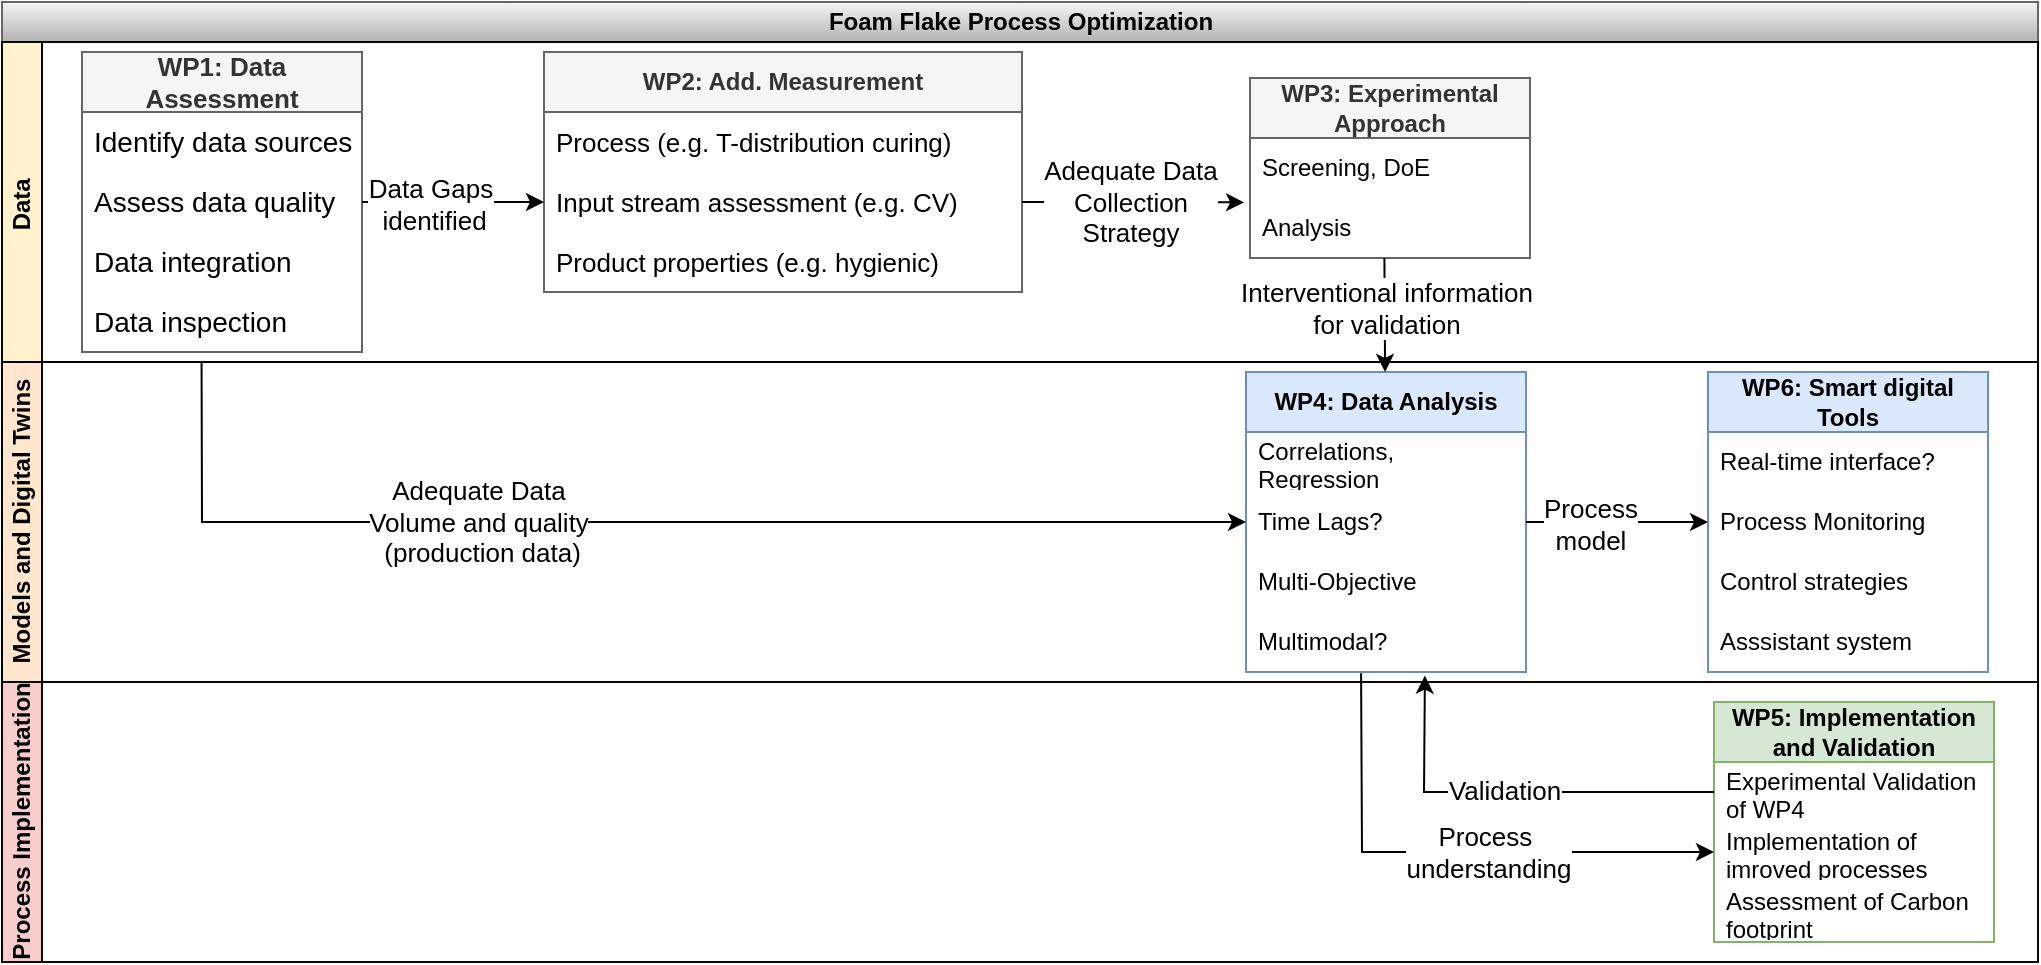 <mxfile version="21.5.0" type="github">
  <diagram name="Seite-1" id="T41aPdBwzsHv2q6OGj34">
    <mxGraphModel dx="1012" dy="654" grid="1" gridSize="10" guides="1" tooltips="1" connect="1" arrows="1" fold="1" page="1" pageScale="1" pageWidth="1169" pageHeight="827" math="0" shadow="0">
      <root>
        <mxCell id="0" />
        <mxCell id="1" parent="0" />
        <mxCell id="BkMjcw45u_y2mt4G_aN7-1" value="Foam Flake Process Optimization" style="swimlane;childLayout=stackLayout;resizeParent=1;resizeParentMax=0;horizontal=1;startSize=20;horizontalStack=0;html=1;fillColor=#f5f5f5;strokeColor=#666666;gradientColor=#b3b3b3;" parent="1" vertex="1">
          <mxGeometry x="122" y="100" width="1018" height="480" as="geometry" />
        </mxCell>
        <mxCell id="BkMjcw45u_y2mt4G_aN7-2" value="Data&amp;nbsp;" style="swimlane;startSize=20;horizontal=0;html=1;fillColor=#fff2cc;strokeColor=#080703;" parent="BkMjcw45u_y2mt4G_aN7-1" vertex="1">
          <mxGeometry y="20" width="1018" height="160" as="geometry" />
        </mxCell>
        <mxCell id="BkMjcw45u_y2mt4G_aN7-9" value="&lt;b style=&quot;font-size: 13px;&quot;&gt;WP1: Data Assessment&lt;/b&gt;" style="swimlane;fontStyle=0;childLayout=stackLayout;horizontal=1;startSize=30;horizontalStack=0;resizeParent=1;resizeParentMax=0;resizeLast=0;collapsible=1;marginBottom=0;whiteSpace=wrap;html=1;fillColor=#f5f5f5;fontColor=#333333;strokeColor=#666666;fontSize=13;" parent="BkMjcw45u_y2mt4G_aN7-2" vertex="1">
          <mxGeometry x="40" y="5" width="140" height="150" as="geometry" />
        </mxCell>
        <mxCell id="BkMjcw45u_y2mt4G_aN7-10" value="Identify data sources" style="text;strokeColor=none;fillColor=none;align=left;verticalAlign=middle;spacingLeft=4;spacingRight=4;overflow=hidden;points=[[0,0.5],[1,0.5]];portConstraint=eastwest;rotatable=0;whiteSpace=wrap;html=1;fontSize=14;" parent="BkMjcw45u_y2mt4G_aN7-9" vertex="1">
          <mxGeometry y="30" width="140" height="30" as="geometry" />
        </mxCell>
        <mxCell id="BkMjcw45u_y2mt4G_aN7-11" value="Assess data quality" style="text;strokeColor=none;fillColor=none;align=left;verticalAlign=middle;spacingLeft=4;spacingRight=4;overflow=hidden;points=[[0,0.5],[1,0.5]];portConstraint=eastwest;rotatable=0;whiteSpace=wrap;html=1;fontSize=14;" parent="BkMjcw45u_y2mt4G_aN7-9" vertex="1">
          <mxGeometry y="60" width="140" height="30" as="geometry" />
        </mxCell>
        <mxCell id="BkMjcw45u_y2mt4G_aN7-12" value="Data integration" style="text;strokeColor=none;fillColor=none;align=left;verticalAlign=middle;spacingLeft=4;spacingRight=4;overflow=hidden;points=[[0,0.5],[1,0.5]];portConstraint=eastwest;rotatable=0;whiteSpace=wrap;html=1;fontSize=14;" parent="BkMjcw45u_y2mt4G_aN7-9" vertex="1">
          <mxGeometry y="90" width="140" height="30" as="geometry" />
        </mxCell>
        <mxCell id="BkMjcw45u_y2mt4G_aN7-13" value="Data inspection" style="text;strokeColor=none;fillColor=none;align=left;verticalAlign=middle;spacingLeft=4;spacingRight=4;overflow=hidden;points=[[0,0.5],[1,0.5]];portConstraint=eastwest;rotatable=0;whiteSpace=wrap;html=1;fontSize=14;" parent="BkMjcw45u_y2mt4G_aN7-9" vertex="1">
          <mxGeometry y="120" width="140" height="30" as="geometry" />
        </mxCell>
        <mxCell id="BkMjcw45u_y2mt4G_aN7-15" value="&lt;b&gt;WP2: Add. Measurement&lt;/b&gt;" style="swimlane;fontStyle=0;childLayout=stackLayout;horizontal=1;startSize=30;horizontalStack=0;resizeParent=1;resizeParentMax=0;resizeLast=0;collapsible=1;marginBottom=0;whiteSpace=wrap;html=1;fillColor=#f5f5f5;fontColor=#333333;strokeColor=#666666;" parent="BkMjcw45u_y2mt4G_aN7-2" vertex="1">
          <mxGeometry x="271" y="5" width="239" height="120" as="geometry" />
        </mxCell>
        <mxCell id="BkMjcw45u_y2mt4G_aN7-16" value="Process (e.g. T-distribution curing)" style="text;strokeColor=none;fillColor=none;align=left;verticalAlign=middle;spacingLeft=4;spacingRight=4;overflow=hidden;points=[[0,0.5],[1,0.5]];portConstraint=eastwest;rotatable=0;whiteSpace=wrap;html=1;fontSize=13;" parent="BkMjcw45u_y2mt4G_aN7-15" vertex="1">
          <mxGeometry y="30" width="239" height="30" as="geometry" />
        </mxCell>
        <mxCell id="BkMjcw45u_y2mt4G_aN7-17" value="Input stream assessment (e.g. CV)" style="text;strokeColor=none;fillColor=none;align=left;verticalAlign=middle;spacingLeft=4;spacingRight=4;overflow=hidden;points=[[0,0.5],[1,0.5]];portConstraint=eastwest;rotatable=0;whiteSpace=wrap;html=1;fontSize=13;" parent="BkMjcw45u_y2mt4G_aN7-15" vertex="1">
          <mxGeometry y="60" width="239" height="30" as="geometry" />
        </mxCell>
        <mxCell id="BkMjcw45u_y2mt4G_aN7-18" value="Product properties (e.g. hygienic)" style="text;strokeColor=none;fillColor=none;align=left;verticalAlign=middle;spacingLeft=4;spacingRight=4;overflow=hidden;points=[[0,0.5],[1,0.5]];portConstraint=eastwest;rotatable=0;whiteSpace=wrap;html=1;fontSize=13;" parent="BkMjcw45u_y2mt4G_aN7-15" vertex="1">
          <mxGeometry y="90" width="239" height="30" as="geometry" />
        </mxCell>
        <mxCell id="BkMjcw45u_y2mt4G_aN7-22" value="&lt;b&gt;WP3: Experimental Approach&lt;/b&gt;" style="swimlane;fontStyle=0;childLayout=stackLayout;horizontal=1;startSize=30;horizontalStack=0;resizeParent=1;resizeParentMax=0;resizeLast=0;collapsible=1;marginBottom=0;whiteSpace=wrap;html=1;fillColor=#f5f5f5;fontColor=#333333;strokeColor=#666666;" parent="BkMjcw45u_y2mt4G_aN7-2" vertex="1">
          <mxGeometry x="624" y="18" width="140" height="90" as="geometry" />
        </mxCell>
        <mxCell id="BkMjcw45u_y2mt4G_aN7-23" value="Screening, DoE" style="text;strokeColor=none;fillColor=none;align=left;verticalAlign=middle;spacingLeft=4;spacingRight=4;overflow=hidden;points=[[0,0.5],[1,0.5]];portConstraint=eastwest;rotatable=0;whiteSpace=wrap;html=1;" parent="BkMjcw45u_y2mt4G_aN7-22" vertex="1">
          <mxGeometry y="30" width="140" height="30" as="geometry" />
        </mxCell>
        <mxCell id="BkMjcw45u_y2mt4G_aN7-24" value="Analysis" style="text;strokeColor=none;fillColor=none;align=left;verticalAlign=middle;spacingLeft=4;spacingRight=4;overflow=hidden;points=[[0,0.5],[1,0.5]];portConstraint=eastwest;rotatable=0;whiteSpace=wrap;html=1;" parent="BkMjcw45u_y2mt4G_aN7-22" vertex="1">
          <mxGeometry y="60" width="140" height="30" as="geometry" />
        </mxCell>
        <mxCell id="BkMjcw45u_y2mt4G_aN7-47" value="" style="edgeStyle=orthogonalEdgeStyle;rounded=0;orthogonalLoop=1;jettySize=auto;html=1;entryX=0;entryY=0.5;entryDx=0;entryDy=0;" parent="BkMjcw45u_y2mt4G_aN7-2" source="BkMjcw45u_y2mt4G_aN7-11" target="BkMjcw45u_y2mt4G_aN7-17" edge="1">
          <mxGeometry relative="1" as="geometry" />
        </mxCell>
        <mxCell id="BkMjcw45u_y2mt4G_aN7-48" value="Data Gaps&lt;br style=&quot;font-size: 13px;&quot;&gt;&amp;nbsp;identified" style="edgeLabel;html=1;align=center;verticalAlign=middle;resizable=0;points=[];fontSize=13;" parent="BkMjcw45u_y2mt4G_aN7-47" vertex="1" connectable="0">
          <mxGeometry x="-0.265" y="-1" relative="1" as="geometry">
            <mxPoint as="offset" />
          </mxGeometry>
        </mxCell>
        <mxCell id="BkMjcw45u_y2mt4G_aN7-53" value="" style="endArrow=classic;html=1;rounded=0;entryX=-0.021;entryY=0.073;entryDx=0;entryDy=0;entryPerimeter=0;exitX=1;exitY=0.5;exitDx=0;exitDy=0;" parent="BkMjcw45u_y2mt4G_aN7-2" source="BkMjcw45u_y2mt4G_aN7-17" target="BkMjcw45u_y2mt4G_aN7-24" edge="1">
          <mxGeometry width="50" height="50" relative="1" as="geometry">
            <mxPoint x="330" y="270" as="sourcePoint" />
            <mxPoint x="380" y="220" as="targetPoint" />
          </mxGeometry>
        </mxCell>
        <mxCell id="BkMjcw45u_y2mt4G_aN7-54" value="Adequate Data&lt;br style=&quot;font-size: 13px;&quot;&gt;Collection&lt;br style=&quot;font-size: 13px;&quot;&gt;Strategy" style="edgeLabel;html=1;align=center;verticalAlign=middle;resizable=0;points=[];fontSize=13;" parent="BkMjcw45u_y2mt4G_aN7-53" vertex="1" connectable="0">
          <mxGeometry x="-0.275" relative="1" as="geometry">
            <mxPoint x="13" as="offset" />
          </mxGeometry>
        </mxCell>
        <mxCell id="BkMjcw45u_y2mt4G_aN7-3" value="Models and Digital Twins" style="swimlane;startSize=20;horizontal=0;html=1;fillColor=#ffe6cc;strokeColor=#000000;" parent="BkMjcw45u_y2mt4G_aN7-1" vertex="1">
          <mxGeometry y="180" width="1018" height="160" as="geometry" />
        </mxCell>
        <mxCell id="BkMjcw45u_y2mt4G_aN7-27" value="&lt;b&gt;WP6: Smart digital Tools&lt;/b&gt;" style="swimlane;fontStyle=0;childLayout=stackLayout;horizontal=1;startSize=30;horizontalStack=0;resizeParent=1;resizeParentMax=0;resizeLast=0;collapsible=1;marginBottom=0;whiteSpace=wrap;html=1;fillColor=#dae8fc;strokeColor=#6c8ebf;" parent="BkMjcw45u_y2mt4G_aN7-3" vertex="1">
          <mxGeometry x="853" y="5" width="140" height="150" as="geometry" />
        </mxCell>
        <mxCell id="BkMjcw45u_y2mt4G_aN7-31" value="Real-time interface?" style="text;strokeColor=none;fillColor=none;align=left;verticalAlign=middle;spacingLeft=4;spacingRight=4;overflow=hidden;points=[[0,0.5],[1,0.5]];portConstraint=eastwest;rotatable=0;whiteSpace=wrap;html=1;" parent="BkMjcw45u_y2mt4G_aN7-27" vertex="1">
          <mxGeometry y="30" width="140" height="30" as="geometry" />
        </mxCell>
        <mxCell id="BkMjcw45u_y2mt4G_aN7-28" value="Process Monitoring" style="text;strokeColor=none;fillColor=none;align=left;verticalAlign=middle;spacingLeft=4;spacingRight=4;overflow=hidden;points=[[0,0.5],[1,0.5]];portConstraint=eastwest;rotatable=0;whiteSpace=wrap;html=1;" parent="BkMjcw45u_y2mt4G_aN7-27" vertex="1">
          <mxGeometry y="60" width="140" height="30" as="geometry" />
        </mxCell>
        <mxCell id="BkMjcw45u_y2mt4G_aN7-29" value="Control strategies" style="text;strokeColor=none;fillColor=none;align=left;verticalAlign=middle;spacingLeft=4;spacingRight=4;overflow=hidden;points=[[0,0.5],[1,0.5]];portConstraint=eastwest;rotatable=0;whiteSpace=wrap;html=1;" parent="BkMjcw45u_y2mt4G_aN7-27" vertex="1">
          <mxGeometry y="90" width="140" height="30" as="geometry" />
        </mxCell>
        <mxCell id="BkMjcw45u_y2mt4G_aN7-30" value="Asssistant system" style="text;strokeColor=none;fillColor=none;align=left;verticalAlign=middle;spacingLeft=4;spacingRight=4;overflow=hidden;points=[[0,0.5],[1,0.5]];portConstraint=eastwest;rotatable=0;whiteSpace=wrap;html=1;" parent="BkMjcw45u_y2mt4G_aN7-27" vertex="1">
          <mxGeometry y="120" width="140" height="30" as="geometry" />
        </mxCell>
        <mxCell id="BkMjcw45u_y2mt4G_aN7-40" value="&lt;b&gt;WP4: Data Analysis&lt;/b&gt;" style="swimlane;fontStyle=0;childLayout=stackLayout;horizontal=1;startSize=30;horizontalStack=0;resizeParent=1;resizeParentMax=0;resizeLast=0;collapsible=1;marginBottom=0;whiteSpace=wrap;html=1;fillColor=#dae8fc;strokeColor=#6c8ebf;" parent="BkMjcw45u_y2mt4G_aN7-3" vertex="1">
          <mxGeometry x="622" y="5" width="140" height="150" as="geometry" />
        </mxCell>
        <mxCell id="BkMjcw45u_y2mt4G_aN7-41" value="Correlations, Regression" style="text;strokeColor=none;fillColor=none;align=left;verticalAlign=middle;spacingLeft=4;spacingRight=4;overflow=hidden;points=[[0,0.5],[1,0.5]];portConstraint=eastwest;rotatable=0;whiteSpace=wrap;html=1;" parent="BkMjcw45u_y2mt4G_aN7-40" vertex="1">
          <mxGeometry y="30" width="140" height="30" as="geometry" />
        </mxCell>
        <mxCell id="BkMjcw45u_y2mt4G_aN7-42" value="Time Lags?" style="text;strokeColor=none;fillColor=none;align=left;verticalAlign=middle;spacingLeft=4;spacingRight=4;overflow=hidden;points=[[0,0.5],[1,0.5]];portConstraint=eastwest;rotatable=0;whiteSpace=wrap;html=1;" parent="BkMjcw45u_y2mt4G_aN7-40" vertex="1">
          <mxGeometry y="60" width="140" height="30" as="geometry" />
        </mxCell>
        <mxCell id="BkMjcw45u_y2mt4G_aN7-43" value="Multi-Objective" style="text;strokeColor=none;fillColor=none;align=left;verticalAlign=middle;spacingLeft=4;spacingRight=4;overflow=hidden;points=[[0,0.5],[1,0.5]];portConstraint=eastwest;rotatable=0;whiteSpace=wrap;html=1;" parent="BkMjcw45u_y2mt4G_aN7-40" vertex="1">
          <mxGeometry y="90" width="140" height="30" as="geometry" />
        </mxCell>
        <mxCell id="BkMjcw45u_y2mt4G_aN7-44" value="Multimodal?" style="text;strokeColor=none;fillColor=none;align=left;verticalAlign=middle;spacingLeft=4;spacingRight=4;overflow=hidden;points=[[0,0.5],[1,0.5]];portConstraint=eastwest;rotatable=0;whiteSpace=wrap;html=1;" parent="BkMjcw45u_y2mt4G_aN7-40" vertex="1">
          <mxGeometry y="120" width="140" height="30" as="geometry" />
        </mxCell>
        <mxCell id="BkMjcw45u_y2mt4G_aN7-62" value="" style="endArrow=classic;html=1;rounded=0;entryX=0;entryY=0.5;entryDx=0;entryDy=0;exitX=1;exitY=0.5;exitDx=0;exitDy=0;" parent="BkMjcw45u_y2mt4G_aN7-3" source="BkMjcw45u_y2mt4G_aN7-42" target="BkMjcw45u_y2mt4G_aN7-28" edge="1">
          <mxGeometry width="50" height="50" relative="1" as="geometry">
            <mxPoint x="600" y="110" as="sourcePoint" />
            <mxPoint x="650" y="60" as="targetPoint" />
          </mxGeometry>
        </mxCell>
        <mxCell id="BkMjcw45u_y2mt4G_aN7-63" value="Process&lt;br style=&quot;font-size: 13px;&quot;&gt;model" style="edgeLabel;html=1;align=center;verticalAlign=middle;resizable=0;points=[];fontSize=13;" parent="BkMjcw45u_y2mt4G_aN7-62" vertex="1" connectable="0">
          <mxGeometry x="-0.319" y="-1" relative="1" as="geometry">
            <mxPoint x="1" as="offset" />
          </mxGeometry>
        </mxCell>
        <mxCell id="BkMjcw45u_y2mt4G_aN7-4" value="Process Implementation" style="swimlane;startSize=20;horizontal=0;html=1;fillColor=#f8cecc;strokeColor=#0D0606;" parent="BkMjcw45u_y2mt4G_aN7-1" vertex="1">
          <mxGeometry y="340" width="1018" height="140" as="geometry" />
        </mxCell>
        <mxCell id="BkMjcw45u_y2mt4G_aN7-34" value="&lt;b&gt;WP5: Implementation and Validation&lt;/b&gt;" style="swimlane;fontStyle=0;childLayout=stackLayout;horizontal=1;startSize=30;horizontalStack=0;resizeParent=1;resizeParentMax=0;resizeLast=0;collapsible=1;marginBottom=0;whiteSpace=wrap;html=1;fillColor=#d5e8d4;strokeColor=#82b366;" parent="BkMjcw45u_y2mt4G_aN7-4" vertex="1">
          <mxGeometry x="856" y="10" width="140" height="120" as="geometry" />
        </mxCell>
        <mxCell id="BkMjcw45u_y2mt4G_aN7-35" value="Experimental Validation of WP4" style="text;strokeColor=none;fillColor=none;align=left;verticalAlign=middle;spacingLeft=4;spacingRight=4;overflow=hidden;points=[[0,0.5],[1,0.5]];portConstraint=eastwest;rotatable=0;whiteSpace=wrap;html=1;" parent="BkMjcw45u_y2mt4G_aN7-34" vertex="1">
          <mxGeometry y="30" width="140" height="30" as="geometry" />
        </mxCell>
        <mxCell id="BkMjcw45u_y2mt4G_aN7-36" value="Implementation of imroved processes" style="text;strokeColor=none;fillColor=none;align=left;verticalAlign=middle;spacingLeft=4;spacingRight=4;overflow=hidden;points=[[0,0.5],[1,0.5]];portConstraint=eastwest;rotatable=0;whiteSpace=wrap;html=1;" parent="BkMjcw45u_y2mt4G_aN7-34" vertex="1">
          <mxGeometry y="60" width="140" height="30" as="geometry" />
        </mxCell>
        <mxCell id="BkMjcw45u_y2mt4G_aN7-37" value="Assessment of Carbon footprint" style="text;strokeColor=none;fillColor=none;align=left;verticalAlign=middle;spacingLeft=4;spacingRight=4;overflow=hidden;points=[[0,0.5],[1,0.5]];portConstraint=eastwest;rotatable=0;whiteSpace=wrap;html=1;" parent="BkMjcw45u_y2mt4G_aN7-34" vertex="1">
          <mxGeometry y="90" width="140" height="30" as="geometry" />
        </mxCell>
        <mxCell id="BkMjcw45u_y2mt4G_aN7-55" value="" style="endArrow=classic;html=1;rounded=0;exitX=0.427;exitY=1.167;exitDx=0;exitDy=0;exitPerimeter=0;entryX=0;entryY=0.5;entryDx=0;entryDy=0;" parent="BkMjcw45u_y2mt4G_aN7-1" source="BkMjcw45u_y2mt4G_aN7-13" target="BkMjcw45u_y2mt4G_aN7-42" edge="1">
          <mxGeometry width="50" height="50" relative="1" as="geometry">
            <mxPoint x="419" y="259.5" as="sourcePoint" />
            <mxPoint x="520" y="260" as="targetPoint" />
            <Array as="points">
              <mxPoint x="100" y="260" />
            </Array>
          </mxGeometry>
        </mxCell>
        <mxCell id="BkMjcw45u_y2mt4G_aN7-56" value="Adequate Data&lt;br style=&quot;font-size: 13px;&quot;&gt;Volume and quality&lt;br style=&quot;font-size: 13px;&quot;&gt;&amp;nbsp;(production data)" style="edgeLabel;html=1;align=center;verticalAlign=middle;resizable=0;points=[];fontSize=13;" parent="BkMjcw45u_y2mt4G_aN7-55" vertex="1" connectable="0">
          <mxGeometry x="-0.275" relative="1" as="geometry">
            <mxPoint as="offset" />
          </mxGeometry>
        </mxCell>
        <mxCell id="BkMjcw45u_y2mt4G_aN7-57" value="" style="endArrow=classic;html=1;rounded=0;exitX=0.48;exitY=1;exitDx=0;exitDy=0;exitPerimeter=0;" parent="BkMjcw45u_y2mt4G_aN7-1" source="BkMjcw45u_y2mt4G_aN7-24" target="BkMjcw45u_y2mt4G_aN7-40" edge="1">
          <mxGeometry width="50" height="50" relative="1" as="geometry">
            <mxPoint x="440" y="290" as="sourcePoint" />
            <mxPoint x="490" y="240" as="targetPoint" />
          </mxGeometry>
        </mxCell>
        <mxCell id="BkMjcw45u_y2mt4G_aN7-58" value="Interventional information&lt;br style=&quot;font-size: 13px;&quot;&gt;for validation" style="edgeLabel;html=1;align=center;verticalAlign=middle;resizable=0;points=[];fontSize=13;" parent="BkMjcw45u_y2mt4G_aN7-57" vertex="1" connectable="0">
          <mxGeometry x="-0.354" relative="1" as="geometry">
            <mxPoint y="6" as="offset" />
          </mxGeometry>
        </mxCell>
        <mxCell id="BkMjcw45u_y2mt4G_aN7-64" value="" style="endArrow=classic;html=1;rounded=0;exitX=0;exitY=0.5;exitDx=0;exitDy=0;entryX=0.639;entryY=1.06;entryDx=0;entryDy=0;entryPerimeter=0;" parent="BkMjcw45u_y2mt4G_aN7-1" source="BkMjcw45u_y2mt4G_aN7-35" target="BkMjcw45u_y2mt4G_aN7-44" edge="1">
          <mxGeometry width="50" height="50" relative="1" as="geometry">
            <mxPoint x="600" y="290" as="sourcePoint" />
            <mxPoint x="650" y="240" as="targetPoint" />
            <Array as="points">
              <mxPoint x="711" y="395" />
            </Array>
          </mxGeometry>
        </mxCell>
        <mxCell id="BkMjcw45u_y2mt4G_aN7-65" value="Validation" style="edgeLabel;html=1;align=center;verticalAlign=middle;resizable=0;points=[];fontSize=13;" parent="BkMjcw45u_y2mt4G_aN7-64" vertex="1" connectable="0">
          <mxGeometry x="0.161" y="-1" relative="1" as="geometry">
            <mxPoint x="13" as="offset" />
          </mxGeometry>
        </mxCell>
        <mxCell id="BkMjcw45u_y2mt4G_aN7-59" value="" style="endArrow=classic;html=1;rounded=0;entryX=0;entryY=0.5;entryDx=0;entryDy=0;exitX=0.411;exitY=1.022;exitDx=0;exitDy=0;exitPerimeter=0;" parent="BkMjcw45u_y2mt4G_aN7-1" target="BkMjcw45u_y2mt4G_aN7-36" edge="1" source="BkMjcw45u_y2mt4G_aN7-44">
          <mxGeometry width="50" height="50" relative="1" as="geometry">
            <mxPoint x="588" y="340" as="sourcePoint" />
            <mxPoint x="668" y="410" as="targetPoint" />
            <Array as="points">
              <mxPoint x="680" y="425" />
            </Array>
          </mxGeometry>
        </mxCell>
        <mxCell id="BkMjcw45u_y2mt4G_aN7-60" value="Process&amp;nbsp;&lt;br style=&quot;font-size: 13px;&quot;&gt;understanding" style="edgeLabel;html=1;align=center;verticalAlign=middle;resizable=0;points=[];fontSize=13;" parent="BkMjcw45u_y2mt4G_aN7-59" vertex="1" connectable="0">
          <mxGeometry x="0.148" relative="1" as="geometry">
            <mxPoint as="offset" />
          </mxGeometry>
        </mxCell>
      </root>
    </mxGraphModel>
  </diagram>
</mxfile>
